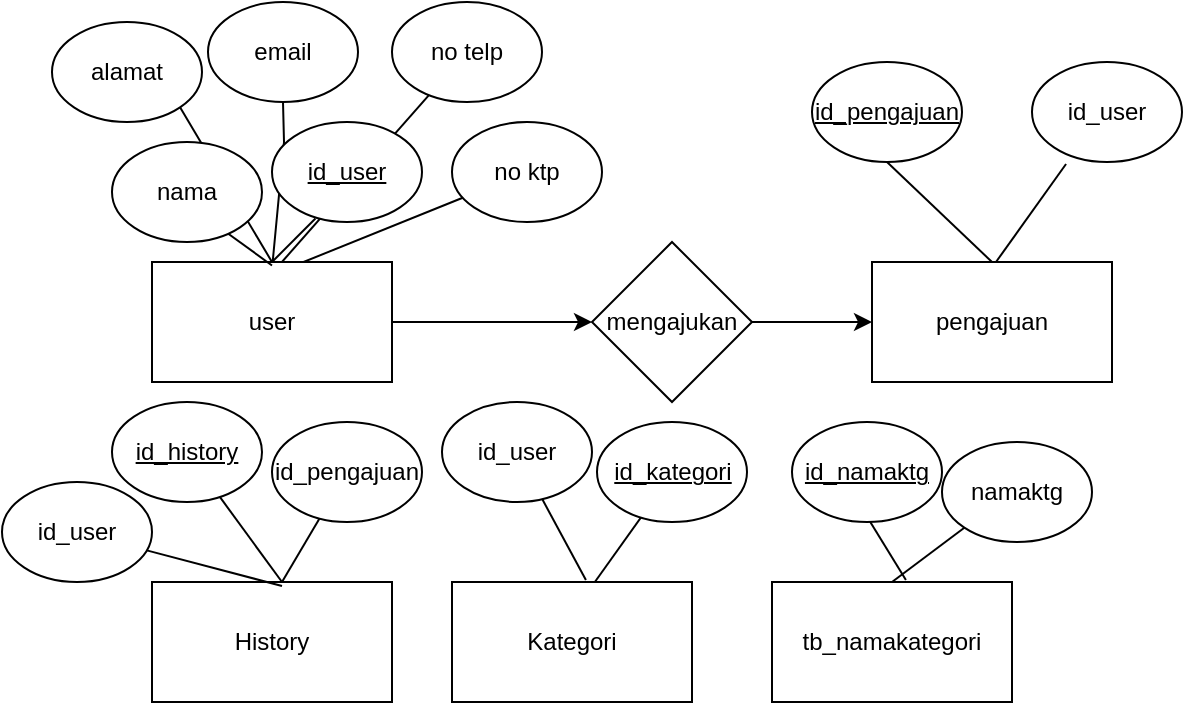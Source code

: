 <mxfile version="21.1.5" type="device">
  <diagram id="R2lEEEUBdFMjLlhIrx00" name="Page-1">
    <mxGraphModel dx="880" dy="522" grid="1" gridSize="10" guides="1" tooltips="1" connect="1" arrows="1" fold="1" page="1" pageScale="1" pageWidth="850" pageHeight="1100" math="0" shadow="0" extFonts="Permanent Marker^https://fonts.googleapis.com/css?family=Permanent+Marker">
      <root>
        <mxCell id="0" />
        <mxCell id="1" parent="0" />
        <mxCell id="-_ir-ghXEWpNskHoDH2m-7" value="" style="endArrow=none;html=1;rounded=0;exitX=0.5;exitY=0;exitDx=0;exitDy=0;" parent="1" source="-_ir-ghXEWpNskHoDH2m-3" edge="1">
          <mxGeometry width="50" height="50" relative="1" as="geometry">
            <mxPoint x="764" y="409" as="sourcePoint" />
            <mxPoint x="770" y="370" as="targetPoint" />
          </mxGeometry>
        </mxCell>
        <mxCell id="-_ir-ghXEWpNskHoDH2m-5" value="" style="endArrow=none;html=1;rounded=0;entryX=0.5;entryY=1;entryDx=0;entryDy=0;exitX=0.558;exitY=-0.017;exitDx=0;exitDy=0;exitPerimeter=0;" parent="1" source="-_ir-ghXEWpNskHoDH2m-3" edge="1">
          <mxGeometry width="50" height="50" relative="1" as="geometry">
            <mxPoint x="765" y="410" as="sourcePoint" />
            <mxPoint x="713" y="360" as="targetPoint" />
          </mxGeometry>
        </mxCell>
        <mxCell id="3UbCZm5MmitlTJjC-oGR-38" value="" style="endArrow=none;html=1;rounded=0;" parent="1" edge="1">
          <mxGeometry width="50" height="50" relative="1" as="geometry">
            <mxPoint x="580" y="402" as="sourcePoint" />
            <mxPoint x="610" y="360" as="targetPoint" />
          </mxGeometry>
        </mxCell>
        <mxCell id="3UbCZm5MmitlTJjC-oGR-16" value="" style="endArrow=none;html=1;rounded=0;" parent="1" target="3UbCZm5MmitlTJjC-oGR-15" edge="1">
          <mxGeometry width="50" height="50" relative="1" as="geometry">
            <mxPoint x="419" y="246.75" as="sourcePoint" />
            <mxPoint x="425" y="163.25" as="targetPoint" />
          </mxGeometry>
        </mxCell>
        <mxCell id="3UbCZm5MmitlTJjC-oGR-14" value="" style="endArrow=none;html=1;rounded=0;" parent="1" target="3UbCZm5MmitlTJjC-oGR-13" edge="1">
          <mxGeometry width="50" height="50" relative="1" as="geometry">
            <mxPoint x="419" y="246.75" as="sourcePoint" />
            <mxPoint x="425" y="163.25" as="targetPoint" />
          </mxGeometry>
        </mxCell>
        <mxCell id="3UbCZm5MmitlTJjC-oGR-12" value="" style="endArrow=none;html=1;rounded=0;entryX=0.5;entryY=1;entryDx=0;entryDy=0;" parent="1" target="3UbCZm5MmitlTJjC-oGR-11" edge="1">
          <mxGeometry width="50" height="50" relative="1" as="geometry">
            <mxPoint x="420" y="243.5" as="sourcePoint" />
            <mxPoint x="420" y="167" as="targetPoint" />
            <Array as="points">
              <mxPoint x="426" y="180" />
            </Array>
          </mxGeometry>
        </mxCell>
        <mxCell id="3UbCZm5MmitlTJjC-oGR-10" value="" style="endArrow=none;html=1;rounded=0;entryX=1;entryY=1;entryDx=0;entryDy=0;" parent="1" target="3UbCZm5MmitlTJjC-oGR-9" edge="1">
          <mxGeometry width="50" height="50" relative="1" as="geometry">
            <mxPoint x="420" y="240" as="sourcePoint" />
            <mxPoint x="390" y="218.28" as="targetPoint" />
          </mxGeometry>
        </mxCell>
        <mxCell id="3UbCZm5MmitlTJjC-oGR-18" value="" style="edgeStyle=orthogonalEdgeStyle;rounded=0;orthogonalLoop=1;jettySize=auto;html=1;" parent="1" source="3UbCZm5MmitlTJjC-oGR-2" target="3UbCZm5MmitlTJjC-oGR-17" edge="1">
          <mxGeometry relative="1" as="geometry" />
        </mxCell>
        <mxCell id="3UbCZm5MmitlTJjC-oGR-2" value="user" style="rounded=0;whiteSpace=wrap;html=1;" parent="1" vertex="1">
          <mxGeometry x="360" y="240" width="120" height="60" as="geometry" />
        </mxCell>
        <mxCell id="3UbCZm5MmitlTJjC-oGR-3" value="" style="endArrow=none;html=1;rounded=0;" parent="1" edge="1">
          <mxGeometry width="50" height="50" relative="1" as="geometry">
            <mxPoint x="420" y="240" as="sourcePoint" />
            <mxPoint x="441.716" y="218.284" as="targetPoint" />
          </mxGeometry>
        </mxCell>
        <mxCell id="3UbCZm5MmitlTJjC-oGR-5" value="&lt;u&gt;id_user&lt;/u&gt;" style="ellipse;whiteSpace=wrap;html=1;" parent="1" vertex="1">
          <mxGeometry x="420" y="170" width="75" height="50" as="geometry" />
        </mxCell>
        <mxCell id="3UbCZm5MmitlTJjC-oGR-7" value="" style="endArrow=none;html=1;rounded=0;" parent="1" edge="1">
          <mxGeometry width="50" height="50" relative="1" as="geometry">
            <mxPoint x="420" y="241.72" as="sourcePoint" />
            <mxPoint x="390" y="220" as="targetPoint" />
          </mxGeometry>
        </mxCell>
        <mxCell id="3UbCZm5MmitlTJjC-oGR-8" value="nama" style="ellipse;whiteSpace=wrap;html=1;" parent="1" vertex="1">
          <mxGeometry x="340" y="180" width="75" height="50" as="geometry" />
        </mxCell>
        <mxCell id="3UbCZm5MmitlTJjC-oGR-9" value="alamat" style="ellipse;whiteSpace=wrap;html=1;" parent="1" vertex="1">
          <mxGeometry x="310" y="120" width="75" height="50" as="geometry" />
        </mxCell>
        <mxCell id="3UbCZm5MmitlTJjC-oGR-11" value="email" style="ellipse;whiteSpace=wrap;html=1;" parent="1" vertex="1">
          <mxGeometry x="388" y="110" width="75" height="50" as="geometry" />
        </mxCell>
        <mxCell id="3UbCZm5MmitlTJjC-oGR-13" value="no telp" style="ellipse;whiteSpace=wrap;html=1;" parent="1" vertex="1">
          <mxGeometry x="480" y="110" width="75" height="50" as="geometry" />
        </mxCell>
        <mxCell id="3UbCZm5MmitlTJjC-oGR-15" value="no ktp" style="ellipse;whiteSpace=wrap;html=1;" parent="1" vertex="1">
          <mxGeometry x="510" y="170" width="75" height="50" as="geometry" />
        </mxCell>
        <mxCell id="3UbCZm5MmitlTJjC-oGR-21" value="" style="edgeStyle=orthogonalEdgeStyle;rounded=0;orthogonalLoop=1;jettySize=auto;html=1;" parent="1" source="3UbCZm5MmitlTJjC-oGR-17" target="3UbCZm5MmitlTJjC-oGR-20" edge="1">
          <mxGeometry relative="1" as="geometry" />
        </mxCell>
        <mxCell id="3UbCZm5MmitlTJjC-oGR-17" value="mengajukan" style="rhombus;whiteSpace=wrap;html=1;rounded=0;" parent="1" vertex="1">
          <mxGeometry x="580" y="230" width="80" height="80" as="geometry" />
        </mxCell>
        <mxCell id="3UbCZm5MmitlTJjC-oGR-20" value="pengajuan" style="whiteSpace=wrap;html=1;rounded=0;" parent="1" vertex="1">
          <mxGeometry x="720" y="240" width="120" height="60" as="geometry" />
        </mxCell>
        <mxCell id="3UbCZm5MmitlTJjC-oGR-22" value="&lt;u&gt;id_pengajuan&lt;/u&gt;" style="ellipse;whiteSpace=wrap;html=1;" parent="1" vertex="1">
          <mxGeometry x="690" y="140" width="75" height="50" as="geometry" />
        </mxCell>
        <mxCell id="3UbCZm5MmitlTJjC-oGR-25" value="" style="endArrow=none;html=1;rounded=0;entryX=0.5;entryY=1;entryDx=0;entryDy=0;" parent="1" target="3UbCZm5MmitlTJjC-oGR-22" edge="1">
          <mxGeometry width="50" height="50" relative="1" as="geometry">
            <mxPoint x="780" y="240" as="sourcePoint" />
            <mxPoint x="830" y="190" as="targetPoint" />
          </mxGeometry>
        </mxCell>
        <mxCell id="3UbCZm5MmitlTJjC-oGR-26" value="id_user" style="ellipse;whiteSpace=wrap;html=1;" parent="1" vertex="1">
          <mxGeometry x="800" y="140" width="75" height="50" as="geometry" />
        </mxCell>
        <mxCell id="3UbCZm5MmitlTJjC-oGR-27" value="" style="endArrow=none;html=1;rounded=0;entryX=0.227;entryY=1.02;entryDx=0;entryDy=0;entryPerimeter=0;" parent="1" target="3UbCZm5MmitlTJjC-oGR-26" edge="1">
          <mxGeometry width="50" height="50" relative="1" as="geometry">
            <mxPoint x="782" y="240" as="sourcePoint" />
            <mxPoint x="730" y="190" as="targetPoint" />
          </mxGeometry>
        </mxCell>
        <mxCell id="3UbCZm5MmitlTJjC-oGR-28" value="History" style="rounded=0;whiteSpace=wrap;html=1;" parent="1" vertex="1">
          <mxGeometry x="360" y="400" width="120" height="60" as="geometry" />
        </mxCell>
        <mxCell id="3UbCZm5MmitlTJjC-oGR-30" value="&lt;u&gt;id_history&lt;/u&gt;" style="ellipse;whiteSpace=wrap;html=1;" parent="1" vertex="1">
          <mxGeometry x="340" y="310" width="75" height="50" as="geometry" />
        </mxCell>
        <mxCell id="3UbCZm5MmitlTJjC-oGR-31" value="" style="endArrow=none;html=1;rounded=0;" parent="1" target="3UbCZm5MmitlTJjC-oGR-30" edge="1">
          <mxGeometry width="50" height="50" relative="1" as="geometry">
            <mxPoint x="425" y="400" as="sourcePoint" />
            <mxPoint x="475" y="350" as="targetPoint" />
          </mxGeometry>
        </mxCell>
        <mxCell id="3UbCZm5MmitlTJjC-oGR-32" value="id_pengajuan" style="ellipse;whiteSpace=wrap;html=1;" parent="1" vertex="1">
          <mxGeometry x="420" y="320" width="75" height="50" as="geometry" />
        </mxCell>
        <mxCell id="3UbCZm5MmitlTJjC-oGR-33" value="" style="endArrow=none;html=1;rounded=0;" parent="1" target="3UbCZm5MmitlTJjC-oGR-32" edge="1">
          <mxGeometry width="50" height="50" relative="1" as="geometry">
            <mxPoint x="425" y="400" as="sourcePoint" />
            <mxPoint x="394" y="358" as="targetPoint" />
          </mxGeometry>
        </mxCell>
        <mxCell id="3UbCZm5MmitlTJjC-oGR-34" value="id_user" style="ellipse;whiteSpace=wrap;html=1;" parent="1" vertex="1">
          <mxGeometry x="285" y="350" width="75" height="50" as="geometry" />
        </mxCell>
        <mxCell id="3UbCZm5MmitlTJjC-oGR-35" value="" style="endArrow=none;html=1;rounded=0;" parent="1" target="3UbCZm5MmitlTJjC-oGR-34" edge="1">
          <mxGeometry width="50" height="50" relative="1" as="geometry">
            <mxPoint x="425" y="402" as="sourcePoint" />
            <mxPoint x="394" y="360" as="targetPoint" />
          </mxGeometry>
        </mxCell>
        <mxCell id="3UbCZm5MmitlTJjC-oGR-36" value="Kategori" style="rounded=0;whiteSpace=wrap;html=1;" parent="1" vertex="1">
          <mxGeometry x="510" y="400" width="120" height="60" as="geometry" />
        </mxCell>
        <mxCell id="3UbCZm5MmitlTJjC-oGR-37" value="&lt;u&gt;id_kategori&lt;/u&gt;" style="ellipse;whiteSpace=wrap;html=1;" parent="1" vertex="1">
          <mxGeometry x="582.5" y="320" width="75" height="50" as="geometry" />
        </mxCell>
        <mxCell id="-_ir-ghXEWpNskHoDH2m-1" value="id_user" style="ellipse;whiteSpace=wrap;html=1;" parent="1" vertex="1">
          <mxGeometry x="505" y="310" width="75" height="50" as="geometry" />
        </mxCell>
        <mxCell id="-_ir-ghXEWpNskHoDH2m-2" value="" style="endArrow=none;html=1;rounded=0;exitX=0.558;exitY=-0.017;exitDx=0;exitDy=0;exitPerimeter=0;" parent="1" source="3UbCZm5MmitlTJjC-oGR-36" target="-_ir-ghXEWpNskHoDH2m-1" edge="1">
          <mxGeometry width="50" height="50" relative="1" as="geometry">
            <mxPoint x="560" y="402" as="sourcePoint" />
            <mxPoint x="590" y="360" as="targetPoint" />
          </mxGeometry>
        </mxCell>
        <mxCell id="-_ir-ghXEWpNskHoDH2m-3" value="tb_namakategori" style="rounded=0;whiteSpace=wrap;html=1;" parent="1" vertex="1">
          <mxGeometry x="670" y="400" width="120" height="60" as="geometry" />
        </mxCell>
        <mxCell id="-_ir-ghXEWpNskHoDH2m-4" value="&lt;u&gt;id_namaktg&lt;/u&gt;" style="ellipse;whiteSpace=wrap;html=1;" parent="1" vertex="1">
          <mxGeometry x="680" y="320" width="75" height="50" as="geometry" />
        </mxCell>
        <mxCell id="-_ir-ghXEWpNskHoDH2m-6" value="namaktg" style="ellipse;whiteSpace=wrap;html=1;" parent="1" vertex="1">
          <mxGeometry x="755" y="330" width="75" height="50" as="geometry" />
        </mxCell>
      </root>
    </mxGraphModel>
  </diagram>
</mxfile>
